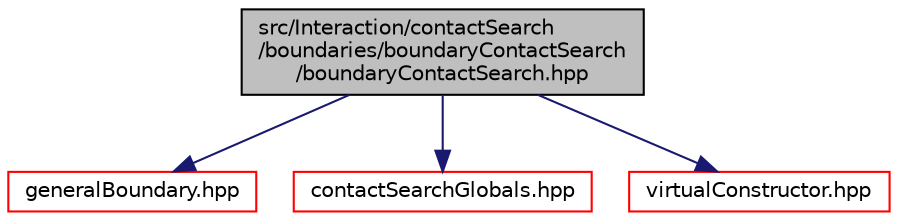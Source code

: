 digraph "src/Interaction/contactSearch/boundaries/boundaryContactSearch/boundaryContactSearch.hpp"
{
 // LATEX_PDF_SIZE
  edge [fontname="Helvetica",fontsize="10",labelfontname="Helvetica",labelfontsize="10"];
  node [fontname="Helvetica",fontsize="10",shape=record];
  Node1 [label="src/Interaction/contactSearch\l/boundaries/boundaryContactSearch\l/boundaryContactSearch.hpp",height=0.2,width=0.4,color="black", fillcolor="grey75", style="filled", fontcolor="black",tooltip=" "];
  Node1 -> Node2 [color="midnightblue",fontsize="10",style="solid",fontname="Helvetica"];
  Node2 [label="generalBoundary.hpp",height=0.2,width=0.4,color="red", fillcolor="white", style="filled",URL="$generalBoundary_8hpp.html",tooltip=" "];
  Node1 -> Node106 [color="midnightblue",fontsize="10",style="solid",fontname="Helvetica"];
  Node106 [label="contactSearchGlobals.hpp",height=0.2,width=0.4,color="red", fillcolor="white", style="filled",URL="$contactSearchGlobals_8hpp.html",tooltip=" "];
  Node1 -> Node42 [color="midnightblue",fontsize="10",style="solid",fontname="Helvetica"];
  Node42 [label="virtualConstructor.hpp",height=0.2,width=0.4,color="red", fillcolor="white", style="filled",URL="$virtualConstructor_8hpp.html",tooltip=" "];
}
